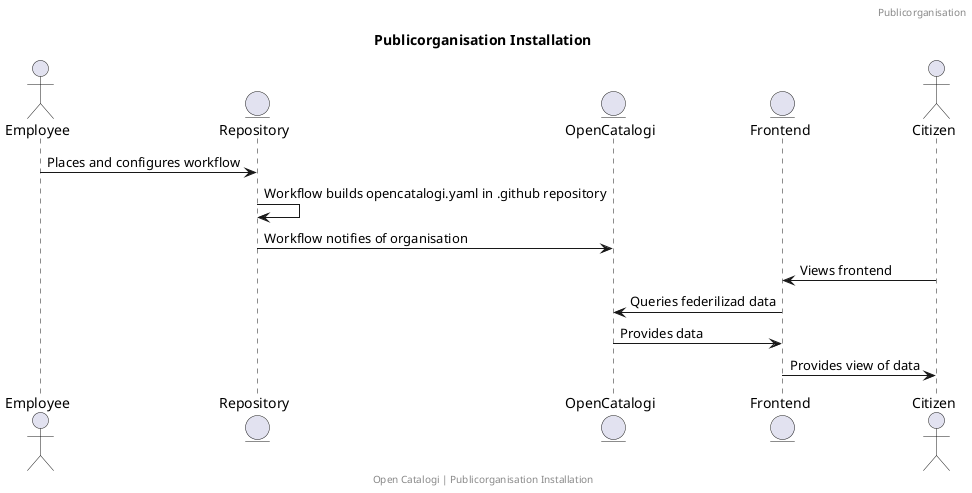 @startuml
title: Publicorganisation Installation
footer: Open Catalogi | Publicorganisation Installation
header: Publicorganisation

actor Employee
entity Repository
entity OpenCatalogi
entity Frontend
actor Citizen


Employee -> Repository : Places and configures workflow
Repository -> Repository : Workflow builds opencatalogi.yaml in .github repository
Repository -> OpenCatalogi : Workflow notifies of organisation
Citizen -> Frontend : Views frontend
Frontend -> OpenCatalogi : Queries federilizad data
OpenCatalogi -> Frontend : Provides data
Frontend -> Citizen : Provides view of data
@enduml